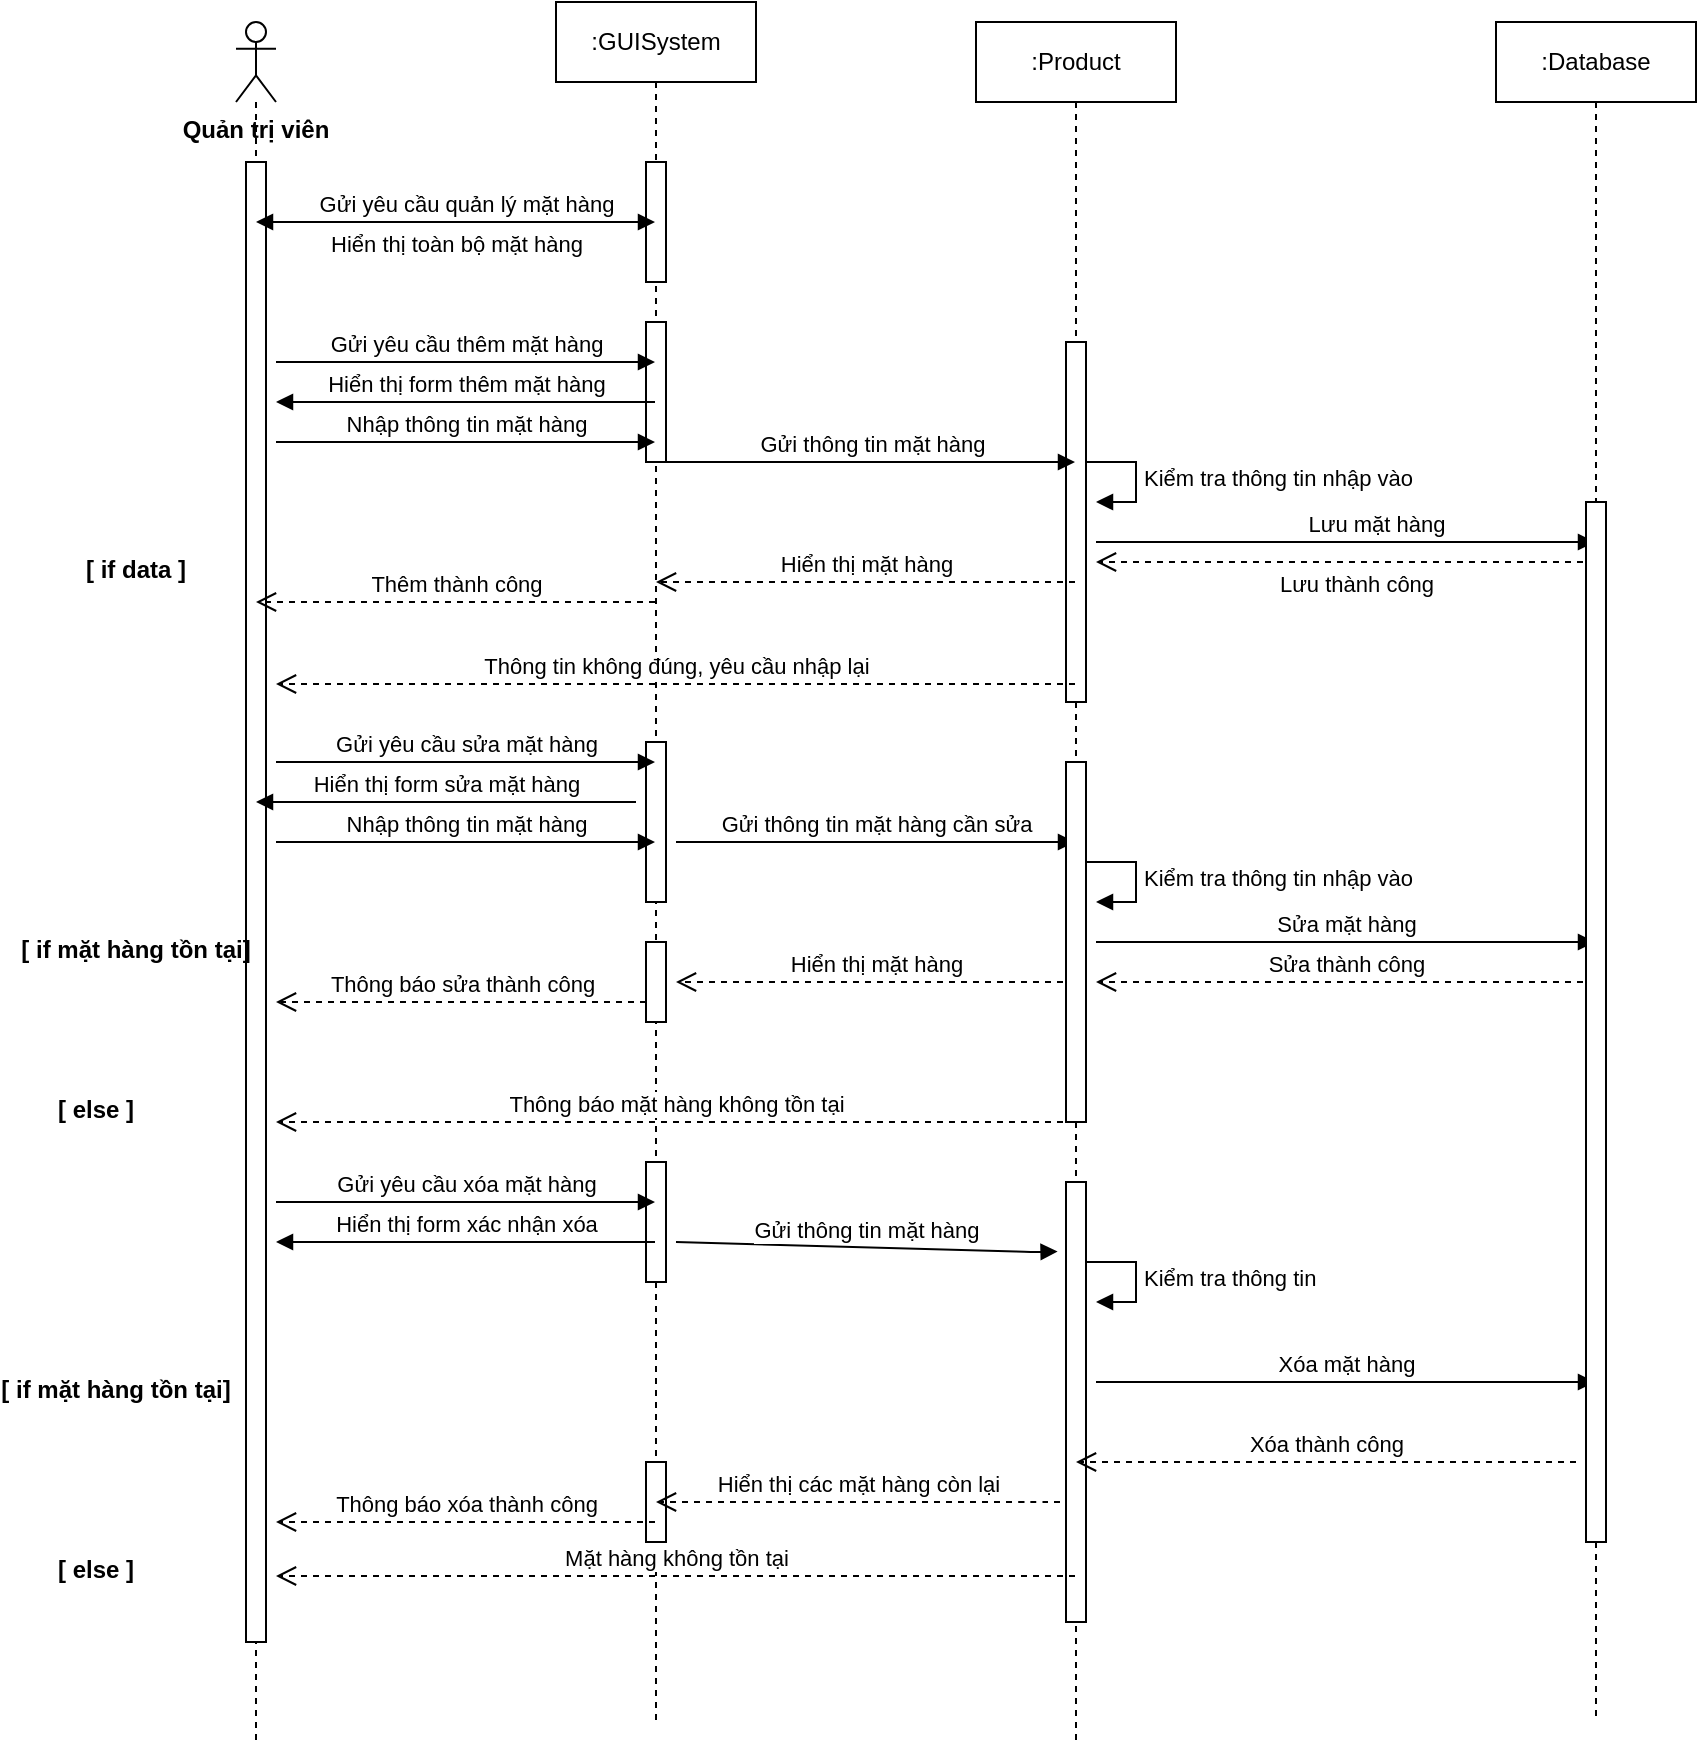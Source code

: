 <mxfile version="13.11.0" type="github">
  <diagram id="kgpKYQtTHZ0yAKxKKP6v" name="Page-1">
    <mxGraphModel dx="1888" dy="523" grid="1" gridSize="10" guides="1" tooltips="1" connect="1" arrows="1" fold="1" page="1" pageScale="1" pageWidth="850" pageHeight="1100" math="0" shadow="0">
      <root>
        <mxCell id="0" />
        <mxCell id="1" parent="0" />
        <mxCell id="O8C0xQA4UU_GnfIUBdYM-1" value="" style="shape=umlLifeline;participant=umlActor;perimeter=lifelinePerimeter;whiteSpace=wrap;html=1;container=1;collapsible=0;recursiveResize=0;verticalAlign=top;spacingTop=36;outlineConnect=0;" vertex="1" parent="1">
          <mxGeometry x="90" y="10" width="20" height="860" as="geometry" />
        </mxCell>
        <mxCell id="O8C0xQA4UU_GnfIUBdYM-6" value="" style="html=1;points=[];perimeter=orthogonalPerimeter;" vertex="1" parent="O8C0xQA4UU_GnfIUBdYM-1">
          <mxGeometry x="5" y="70" width="10" height="740" as="geometry" />
        </mxCell>
        <mxCell id="O8C0xQA4UU_GnfIUBdYM-2" value=":GUISystem" style="shape=umlLifeline;perimeter=lifelinePerimeter;whiteSpace=wrap;html=1;container=1;collapsible=0;recursiveResize=0;outlineConnect=0;" vertex="1" parent="1">
          <mxGeometry x="250" width="100" height="860" as="geometry" />
        </mxCell>
        <mxCell id="O8C0xQA4UU_GnfIUBdYM-7" value="" style="html=1;points=[];perimeter=orthogonalPerimeter;" vertex="1" parent="O8C0xQA4UU_GnfIUBdYM-2">
          <mxGeometry x="45" y="80" width="10" height="60" as="geometry" />
        </mxCell>
        <mxCell id="O8C0xQA4UU_GnfIUBdYM-10" value="" style="html=1;points=[];perimeter=orthogonalPerimeter;" vertex="1" parent="O8C0xQA4UU_GnfIUBdYM-2">
          <mxGeometry x="45" y="160" width="10" height="70" as="geometry" />
        </mxCell>
        <mxCell id="O8C0xQA4UU_GnfIUBdYM-24" value="" style="html=1;points=[];perimeter=orthogonalPerimeter;" vertex="1" parent="O8C0xQA4UU_GnfIUBdYM-2">
          <mxGeometry x="45" y="370" width="10" height="80" as="geometry" />
        </mxCell>
        <mxCell id="O8C0xQA4UU_GnfIUBdYM-30" value="Gửi thông tin mặt hàng cần sửa" style="html=1;verticalAlign=bottom;endArrow=block;" edge="1" parent="O8C0xQA4UU_GnfIUBdYM-2" target="O8C0xQA4UU_GnfIUBdYM-3">
          <mxGeometry width="80" relative="1" as="geometry">
            <mxPoint x="60" y="420" as="sourcePoint" />
            <mxPoint x="140" y="420" as="targetPoint" />
          </mxGeometry>
        </mxCell>
        <mxCell id="O8C0xQA4UU_GnfIUBdYM-35" value="" style="html=1;points=[];perimeter=orthogonalPerimeter;" vertex="1" parent="O8C0xQA4UU_GnfIUBdYM-2">
          <mxGeometry x="45" y="470" width="10" height="40" as="geometry" />
        </mxCell>
        <mxCell id="O8C0xQA4UU_GnfIUBdYM-36" value="Hiển thị mặt hàng" style="html=1;verticalAlign=bottom;endArrow=open;dashed=1;endSize=8;" edge="1" parent="O8C0xQA4UU_GnfIUBdYM-2" source="O8C0xQA4UU_GnfIUBdYM-3">
          <mxGeometry relative="1" as="geometry">
            <mxPoint x="150" y="490" as="sourcePoint" />
            <mxPoint x="60" y="490" as="targetPoint" />
          </mxGeometry>
        </mxCell>
        <mxCell id="O8C0xQA4UU_GnfIUBdYM-42" value="" style="html=1;points=[];perimeter=orthogonalPerimeter;" vertex="1" parent="O8C0xQA4UU_GnfIUBdYM-2">
          <mxGeometry x="45" y="580" width="10" height="60" as="geometry" />
        </mxCell>
        <mxCell id="O8C0xQA4UU_GnfIUBdYM-47" value="Gửi thông tin mặt hàng" style="html=1;verticalAlign=bottom;endArrow=block;entryX=-0.42;entryY=0.158;entryDx=0;entryDy=0;entryPerimeter=0;" edge="1" parent="O8C0xQA4UU_GnfIUBdYM-2" target="O8C0xQA4UU_GnfIUBdYM-43">
          <mxGeometry width="80" relative="1" as="geometry">
            <mxPoint x="60" y="620" as="sourcePoint" />
            <mxPoint x="150" y="620" as="targetPoint" />
            <Array as="points">
              <mxPoint x="240" y="625" />
            </Array>
          </mxGeometry>
        </mxCell>
        <mxCell id="O8C0xQA4UU_GnfIUBdYM-52" value="" style="html=1;points=[];perimeter=orthogonalPerimeter;" vertex="1" parent="O8C0xQA4UU_GnfIUBdYM-2">
          <mxGeometry x="45" y="730" width="10" height="40" as="geometry" />
        </mxCell>
        <mxCell id="O8C0xQA4UU_GnfIUBdYM-3" value=":Product" style="shape=umlLifeline;perimeter=lifelinePerimeter;whiteSpace=wrap;html=1;container=1;collapsible=0;recursiveResize=0;outlineConnect=0;" vertex="1" parent="1">
          <mxGeometry x="460" y="10" width="100" height="860" as="geometry" />
        </mxCell>
        <mxCell id="O8C0xQA4UU_GnfIUBdYM-14" value="" style="html=1;points=[];perimeter=orthogonalPerimeter;" vertex="1" parent="O8C0xQA4UU_GnfIUBdYM-3">
          <mxGeometry x="45" y="160" width="10" height="180" as="geometry" />
        </mxCell>
        <mxCell id="O8C0xQA4UU_GnfIUBdYM-16" value="Kiểm tra thông tin nhập vào" style="edgeStyle=orthogonalEdgeStyle;html=1;align=left;spacingLeft=2;endArrow=block;rounded=0;entryX=1;entryY=0;" edge="1" parent="O8C0xQA4UU_GnfIUBdYM-3">
          <mxGeometry relative="1" as="geometry">
            <mxPoint x="55" y="220" as="sourcePoint" />
            <Array as="points">
              <mxPoint x="80" y="220" />
            </Array>
            <mxPoint x="60" y="240" as="targetPoint" />
          </mxGeometry>
        </mxCell>
        <mxCell id="O8C0xQA4UU_GnfIUBdYM-18" value="Lưu mặt hàng" style="html=1;verticalAlign=bottom;endArrow=block;" edge="1" parent="O8C0xQA4UU_GnfIUBdYM-3" target="O8C0xQA4UU_GnfIUBdYM-4">
          <mxGeometry x="0.122" width="80" relative="1" as="geometry">
            <mxPoint x="60" y="260" as="sourcePoint" />
            <mxPoint x="140" y="250" as="targetPoint" />
            <Array as="points">
              <mxPoint x="160" y="260" />
            </Array>
            <mxPoint as="offset" />
          </mxGeometry>
        </mxCell>
        <mxCell id="O8C0xQA4UU_GnfIUBdYM-19" value="Lưu thành công" style="html=1;verticalAlign=bottom;endArrow=open;dashed=1;endSize=8;" edge="1" parent="O8C0xQA4UU_GnfIUBdYM-3" source="O8C0xQA4UU_GnfIUBdYM-4">
          <mxGeometry x="-0.042" y="20" relative="1" as="geometry">
            <mxPoint x="140" y="270" as="sourcePoint" />
            <mxPoint x="60" y="270" as="targetPoint" />
            <mxPoint as="offset" />
          </mxGeometry>
        </mxCell>
        <mxCell id="O8C0xQA4UU_GnfIUBdYM-28" value="" style="html=1;points=[];perimeter=orthogonalPerimeter;" vertex="1" parent="O8C0xQA4UU_GnfIUBdYM-3">
          <mxGeometry x="45" y="370" width="10" height="180" as="geometry" />
        </mxCell>
        <mxCell id="O8C0xQA4UU_GnfIUBdYM-32" value="Kiểm tra thông tin nhập vào" style="edgeStyle=orthogonalEdgeStyle;html=1;align=left;spacingLeft=2;endArrow=block;rounded=0;entryX=1;entryY=0;" edge="1" parent="O8C0xQA4UU_GnfIUBdYM-3">
          <mxGeometry relative="1" as="geometry">
            <mxPoint x="55" y="420" as="sourcePoint" />
            <Array as="points">
              <mxPoint x="80" y="420" />
            </Array>
            <mxPoint x="60" y="440" as="targetPoint" />
          </mxGeometry>
        </mxCell>
        <mxCell id="O8C0xQA4UU_GnfIUBdYM-34" value="Sửa mặt hàng" style="html=1;verticalAlign=bottom;endArrow=block;" edge="1" parent="O8C0xQA4UU_GnfIUBdYM-3" target="O8C0xQA4UU_GnfIUBdYM-4">
          <mxGeometry width="80" relative="1" as="geometry">
            <mxPoint x="60" y="460" as="sourcePoint" />
            <mxPoint x="140" y="460" as="targetPoint" />
          </mxGeometry>
        </mxCell>
        <mxCell id="O8C0xQA4UU_GnfIUBdYM-39" value="Sửa thành công" style="html=1;verticalAlign=bottom;endArrow=open;dashed=1;endSize=8;" edge="1" parent="O8C0xQA4UU_GnfIUBdYM-3" source="O8C0xQA4UU_GnfIUBdYM-4">
          <mxGeometry relative="1" as="geometry">
            <mxPoint x="150" y="480" as="sourcePoint" />
            <mxPoint x="60" y="480" as="targetPoint" />
          </mxGeometry>
        </mxCell>
        <mxCell id="O8C0xQA4UU_GnfIUBdYM-43" value="" style="html=1;points=[];perimeter=orthogonalPerimeter;" vertex="1" parent="O8C0xQA4UU_GnfIUBdYM-3">
          <mxGeometry x="45" y="580" width="10" height="220" as="geometry" />
        </mxCell>
        <mxCell id="O8C0xQA4UU_GnfIUBdYM-49" value="Kiểm tra thông tin" style="edgeStyle=orthogonalEdgeStyle;html=1;align=left;spacingLeft=2;endArrow=block;rounded=0;entryX=1;entryY=0;" edge="1" parent="O8C0xQA4UU_GnfIUBdYM-3">
          <mxGeometry relative="1" as="geometry">
            <mxPoint x="55" y="620" as="sourcePoint" />
            <Array as="points">
              <mxPoint x="80" y="620" />
            </Array>
            <mxPoint x="60" y="640" as="targetPoint" />
          </mxGeometry>
        </mxCell>
        <mxCell id="O8C0xQA4UU_GnfIUBdYM-50" value="Xóa mặt hàng" style="html=1;verticalAlign=bottom;endArrow=block;" edge="1" parent="O8C0xQA4UU_GnfIUBdYM-3" target="O8C0xQA4UU_GnfIUBdYM-4">
          <mxGeometry width="80" relative="1" as="geometry">
            <mxPoint x="60" y="680" as="sourcePoint" />
            <mxPoint x="140" y="680" as="targetPoint" />
          </mxGeometry>
        </mxCell>
        <mxCell id="O8C0xQA4UU_GnfIUBdYM-4" value=":Database" style="shape=umlLifeline;perimeter=lifelinePerimeter;whiteSpace=wrap;html=1;container=1;collapsible=0;recursiveResize=0;outlineConnect=0;" vertex="1" parent="1">
          <mxGeometry x="720" y="10" width="100" height="850" as="geometry" />
        </mxCell>
        <mxCell id="O8C0xQA4UU_GnfIUBdYM-33" value="" style="html=1;points=[];perimeter=orthogonalPerimeter;" vertex="1" parent="O8C0xQA4UU_GnfIUBdYM-4">
          <mxGeometry x="45" y="240" width="10" height="520" as="geometry" />
        </mxCell>
        <mxCell id="O8C0xQA4UU_GnfIUBdYM-5" value="Quản trị viên" style="text;align=center;fontStyle=1;verticalAlign=middle;spacingLeft=3;spacingRight=3;strokeColor=none;rotatable=0;points=[[0,0.5],[1,0.5]];portConstraint=eastwest;" vertex="1" parent="1">
          <mxGeometry x="60" y="50" width="80" height="26" as="geometry" />
        </mxCell>
        <mxCell id="O8C0xQA4UU_GnfIUBdYM-8" value="Gửi yêu cầu quản lý mặt hàng" style="html=1;verticalAlign=bottom;endArrow=block;" edge="1" parent="1" target="O8C0xQA4UU_GnfIUBdYM-2">
          <mxGeometry width="80" relative="1" as="geometry">
            <mxPoint x="110" y="110" as="sourcePoint" />
            <mxPoint x="190" y="110" as="targetPoint" />
          </mxGeometry>
        </mxCell>
        <mxCell id="O8C0xQA4UU_GnfIUBdYM-9" value="Hiển thị toàn bộ mặt hàng" style="html=1;verticalAlign=bottom;endArrow=block;" edge="1" parent="1" source="O8C0xQA4UU_GnfIUBdYM-7" target="O8C0xQA4UU_GnfIUBdYM-1">
          <mxGeometry x="-0.028" y="20" width="80" relative="1" as="geometry">
            <mxPoint x="160" y="130" as="sourcePoint" />
            <mxPoint x="240" y="130" as="targetPoint" />
            <mxPoint as="offset" />
          </mxGeometry>
        </mxCell>
        <mxCell id="O8C0xQA4UU_GnfIUBdYM-11" value="Gửi yêu cầu thêm mặt hàng" style="html=1;verticalAlign=bottom;endArrow=block;" edge="1" parent="1" target="O8C0xQA4UU_GnfIUBdYM-2">
          <mxGeometry width="80" relative="1" as="geometry">
            <mxPoint x="110" y="180" as="sourcePoint" />
            <mxPoint x="190" y="180" as="targetPoint" />
          </mxGeometry>
        </mxCell>
        <mxCell id="O8C0xQA4UU_GnfIUBdYM-12" value="Hiển thị form thêm mặt hàng" style="html=1;verticalAlign=bottom;endArrow=block;" edge="1" parent="1" source="O8C0xQA4UU_GnfIUBdYM-2">
          <mxGeometry width="80" relative="1" as="geometry">
            <mxPoint x="160" y="200" as="sourcePoint" />
            <mxPoint x="110" y="200" as="targetPoint" />
          </mxGeometry>
        </mxCell>
        <mxCell id="O8C0xQA4UU_GnfIUBdYM-13" value="Gửi thông tin mặt hàng" style="html=1;verticalAlign=bottom;endArrow=block;" edge="1" parent="1" source="O8C0xQA4UU_GnfIUBdYM-10" target="O8C0xQA4UU_GnfIUBdYM-3">
          <mxGeometry width="80" relative="1" as="geometry">
            <mxPoint x="300" y="210" as="sourcePoint" />
            <mxPoint x="380" y="210" as="targetPoint" />
            <Array as="points">
              <mxPoint x="380" y="230" />
              <mxPoint x="430" y="230" />
            </Array>
          </mxGeometry>
        </mxCell>
        <mxCell id="O8C0xQA4UU_GnfIUBdYM-17" value="Nhập thông tin mặt hàng" style="html=1;verticalAlign=bottom;endArrow=block;" edge="1" parent="1" target="O8C0xQA4UU_GnfIUBdYM-2">
          <mxGeometry width="80" relative="1" as="geometry">
            <mxPoint x="110" y="220" as="sourcePoint" />
            <mxPoint x="200" y="220" as="targetPoint" />
          </mxGeometry>
        </mxCell>
        <mxCell id="O8C0xQA4UU_GnfIUBdYM-20" value="Hiển thị mặt hàng" style="html=1;verticalAlign=bottom;endArrow=open;dashed=1;endSize=8;" edge="1" parent="1" source="O8C0xQA4UU_GnfIUBdYM-3" target="O8C0xQA4UU_GnfIUBdYM-2">
          <mxGeometry relative="1" as="geometry">
            <mxPoint x="440" y="290" as="sourcePoint" />
            <mxPoint x="360" y="290" as="targetPoint" />
            <Array as="points">
              <mxPoint x="440" y="290" />
            </Array>
          </mxGeometry>
        </mxCell>
        <mxCell id="O8C0xQA4UU_GnfIUBdYM-21" value="Thêm thành công" style="html=1;verticalAlign=bottom;endArrow=open;dashed=1;endSize=8;" edge="1" parent="1" source="O8C0xQA4UU_GnfIUBdYM-2" target="O8C0xQA4UU_GnfIUBdYM-1">
          <mxGeometry relative="1" as="geometry">
            <mxPoint x="210" y="300" as="sourcePoint" />
            <mxPoint x="130" y="300" as="targetPoint" />
            <Array as="points">
              <mxPoint x="260" y="300" />
            </Array>
          </mxGeometry>
        </mxCell>
        <mxCell id="O8C0xQA4UU_GnfIUBdYM-22" value="[ if data ]" style="text;align=center;fontStyle=1;verticalAlign=middle;spacingLeft=3;spacingRight=3;strokeColor=none;rotatable=0;points=[[0,0.5],[1,0.5]];portConstraint=eastwest;" vertex="1" parent="1">
          <mxGeometry y="270" width="80" height="26" as="geometry" />
        </mxCell>
        <mxCell id="O8C0xQA4UU_GnfIUBdYM-23" value="Thông tin không đúng, yêu cầu nhập lại" style="html=1;verticalAlign=bottom;endArrow=open;dashed=1;endSize=8;" edge="1" parent="1" source="O8C0xQA4UU_GnfIUBdYM-3">
          <mxGeometry relative="1" as="geometry">
            <mxPoint x="200" y="340" as="sourcePoint" />
            <mxPoint x="110" y="341" as="targetPoint" />
          </mxGeometry>
        </mxCell>
        <mxCell id="O8C0xQA4UU_GnfIUBdYM-25" value="Gửi yêu cầu sửa mặt hàng" style="html=1;verticalAlign=bottom;endArrow=block;" edge="1" parent="1" target="O8C0xQA4UU_GnfIUBdYM-2">
          <mxGeometry width="80" relative="1" as="geometry">
            <mxPoint x="110" y="380" as="sourcePoint" />
            <mxPoint x="210" y="380" as="targetPoint" />
          </mxGeometry>
        </mxCell>
        <mxCell id="O8C0xQA4UU_GnfIUBdYM-26" value="Hiển thị form sửa mặt hàng" style="html=1;verticalAlign=bottom;endArrow=block;" edge="1" parent="1" target="O8C0xQA4UU_GnfIUBdYM-1">
          <mxGeometry width="80" relative="1" as="geometry">
            <mxPoint x="290" y="400" as="sourcePoint" />
            <mxPoint x="250" y="400" as="targetPoint" />
          </mxGeometry>
        </mxCell>
        <mxCell id="O8C0xQA4UU_GnfIUBdYM-27" value="Nhập thông tin mặt hàng" style="html=1;verticalAlign=bottom;endArrow=block;" edge="1" parent="1" target="O8C0xQA4UU_GnfIUBdYM-2">
          <mxGeometry width="80" relative="1" as="geometry">
            <mxPoint x="110" y="420" as="sourcePoint" />
            <mxPoint x="190" y="420" as="targetPoint" />
          </mxGeometry>
        </mxCell>
        <mxCell id="O8C0xQA4UU_GnfIUBdYM-37" value="Thông báo sửa thành công" style="html=1;verticalAlign=bottom;endArrow=open;dashed=1;endSize=8;" edge="1" parent="1" source="O8C0xQA4UU_GnfIUBdYM-35">
          <mxGeometry relative="1" as="geometry">
            <mxPoint x="190" y="500" as="sourcePoint" />
            <mxPoint x="110" y="500" as="targetPoint" />
          </mxGeometry>
        </mxCell>
        <mxCell id="O8C0xQA4UU_GnfIUBdYM-38" value="[ if mặt hàng tồn tại]" style="text;align=center;fontStyle=1;verticalAlign=middle;spacingLeft=3;spacingRight=3;strokeColor=none;rotatable=0;points=[[0,0.5],[1,0.5]];portConstraint=eastwest;" vertex="1" parent="1">
          <mxGeometry y="460" width="80" height="26" as="geometry" />
        </mxCell>
        <mxCell id="O8C0xQA4UU_GnfIUBdYM-40" value="[ else ]" style="text;align=center;fontStyle=1;verticalAlign=middle;spacingLeft=3;spacingRight=3;strokeColor=none;rotatable=0;points=[[0,0.5],[1,0.5]];portConstraint=eastwest;" vertex="1" parent="1">
          <mxGeometry x="-20" y="540" width="80" height="26" as="geometry" />
        </mxCell>
        <mxCell id="O8C0xQA4UU_GnfIUBdYM-41" value="Thông báo mặt hàng không tồn tại" style="html=1;verticalAlign=bottom;endArrow=open;dashed=1;endSize=8;" edge="1" parent="1" source="O8C0xQA4UU_GnfIUBdYM-3">
          <mxGeometry relative="1" as="geometry">
            <mxPoint x="200" y="560" as="sourcePoint" />
            <mxPoint x="110" y="560" as="targetPoint" />
          </mxGeometry>
        </mxCell>
        <mxCell id="O8C0xQA4UU_GnfIUBdYM-44" value="Gửi yêu cầu xóa mặt hàng" style="html=1;verticalAlign=bottom;endArrow=block;" edge="1" parent="1" target="O8C0xQA4UU_GnfIUBdYM-2">
          <mxGeometry width="80" relative="1" as="geometry">
            <mxPoint x="110" y="600" as="sourcePoint" />
            <mxPoint x="190" y="600" as="targetPoint" />
          </mxGeometry>
        </mxCell>
        <mxCell id="O8C0xQA4UU_GnfIUBdYM-46" value="Hiển thị form xác nhận xóa" style="html=1;verticalAlign=bottom;endArrow=block;" edge="1" parent="1" source="O8C0xQA4UU_GnfIUBdYM-2">
          <mxGeometry width="80" relative="1" as="geometry">
            <mxPoint x="170" y="620" as="sourcePoint" />
            <mxPoint x="110" y="620" as="targetPoint" />
          </mxGeometry>
        </mxCell>
        <mxCell id="O8C0xQA4UU_GnfIUBdYM-51" value="Xóa thành công" style="html=1;verticalAlign=bottom;endArrow=open;dashed=1;endSize=8;" edge="1" parent="1" target="O8C0xQA4UU_GnfIUBdYM-3">
          <mxGeometry relative="1" as="geometry">
            <mxPoint x="760" y="730" as="sourcePoint" />
            <mxPoint x="550" y="730" as="targetPoint" />
          </mxGeometry>
        </mxCell>
        <mxCell id="O8C0xQA4UU_GnfIUBdYM-53" value="Hiển thị các mặt hàng còn lại" style="html=1;verticalAlign=bottom;endArrow=open;dashed=1;endSize=8;" edge="1" parent="1" target="O8C0xQA4UU_GnfIUBdYM-2">
          <mxGeometry relative="1" as="geometry">
            <mxPoint x="502" y="750" as="sourcePoint" />
            <mxPoint x="330" y="750" as="targetPoint" />
            <Array as="points">
              <mxPoint x="490" y="750" />
              <mxPoint x="400" y="750" />
            </Array>
          </mxGeometry>
        </mxCell>
        <mxCell id="O8C0xQA4UU_GnfIUBdYM-54" value="Thông báo xóa thành công" style="html=1;verticalAlign=bottom;endArrow=open;dashed=1;endSize=8;" edge="1" parent="1" source="O8C0xQA4UU_GnfIUBdYM-2">
          <mxGeometry relative="1" as="geometry">
            <mxPoint x="200" y="760" as="sourcePoint" />
            <mxPoint x="110" y="760" as="targetPoint" />
          </mxGeometry>
        </mxCell>
        <mxCell id="O8C0xQA4UU_GnfIUBdYM-55" value="Mặt hàng không tồn tại" style="html=1;verticalAlign=bottom;endArrow=open;dashed=1;endSize=8;" edge="1" parent="1" source="O8C0xQA4UU_GnfIUBdYM-3">
          <mxGeometry relative="1" as="geometry">
            <mxPoint x="470" y="800" as="sourcePoint" />
            <mxPoint x="110" y="787" as="targetPoint" />
          </mxGeometry>
        </mxCell>
        <mxCell id="O8C0xQA4UU_GnfIUBdYM-57" value="[ if mặt hàng tồn tại]" style="text;align=center;fontStyle=1;verticalAlign=middle;spacingLeft=3;spacingRight=3;strokeColor=none;rotatable=0;points=[[0,0.5],[1,0.5]];portConstraint=eastwest;" vertex="1" parent="1">
          <mxGeometry x="-10" y="680" width="80" height="26" as="geometry" />
        </mxCell>
        <mxCell id="O8C0xQA4UU_GnfIUBdYM-58" value="[ else ]" style="text;align=center;fontStyle=1;verticalAlign=middle;spacingLeft=3;spacingRight=3;strokeColor=none;rotatable=0;points=[[0,0.5],[1,0.5]];portConstraint=eastwest;" vertex="1" parent="1">
          <mxGeometry x="-20" y="770" width="80" height="26" as="geometry" />
        </mxCell>
      </root>
    </mxGraphModel>
  </diagram>
</mxfile>
